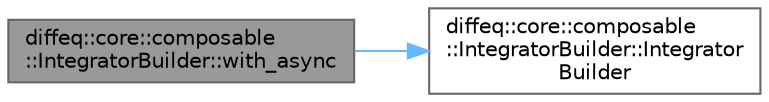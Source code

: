 digraph "diffeq::core::composable::IntegratorBuilder::with_async"
{
 // LATEX_PDF_SIZE
  bgcolor="transparent";
  edge [fontname=Helvetica,fontsize=10,labelfontname=Helvetica,labelfontsize=10];
  node [fontname=Helvetica,fontsize=10,shape=box,height=0.2,width=0.4];
  rankdir="LR";
  Node1 [id="Node000001",label="diffeq::core::composable\l::IntegratorBuilder::with_async",height=0.2,width=0.4,color="gray40", fillcolor="grey60", style="filled", fontcolor="black",tooltip="Add async execution facility."];
  Node1 -> Node2 [id="edge1_Node000001_Node000002",color="steelblue1",style="solid",tooltip=" "];
  Node2 [id="Node000002",label="diffeq::core::composable\l::IntegratorBuilder::Integrator\lBuilder",height=0.2,width=0.4,color="grey40", fillcolor="white", style="filled",URL="$classdiffeq_1_1core_1_1composable_1_1_integrator_builder.html#a10b5cb4ef0683dec707627965baeffa1",tooltip="Construct builder with base integrator."];
}
